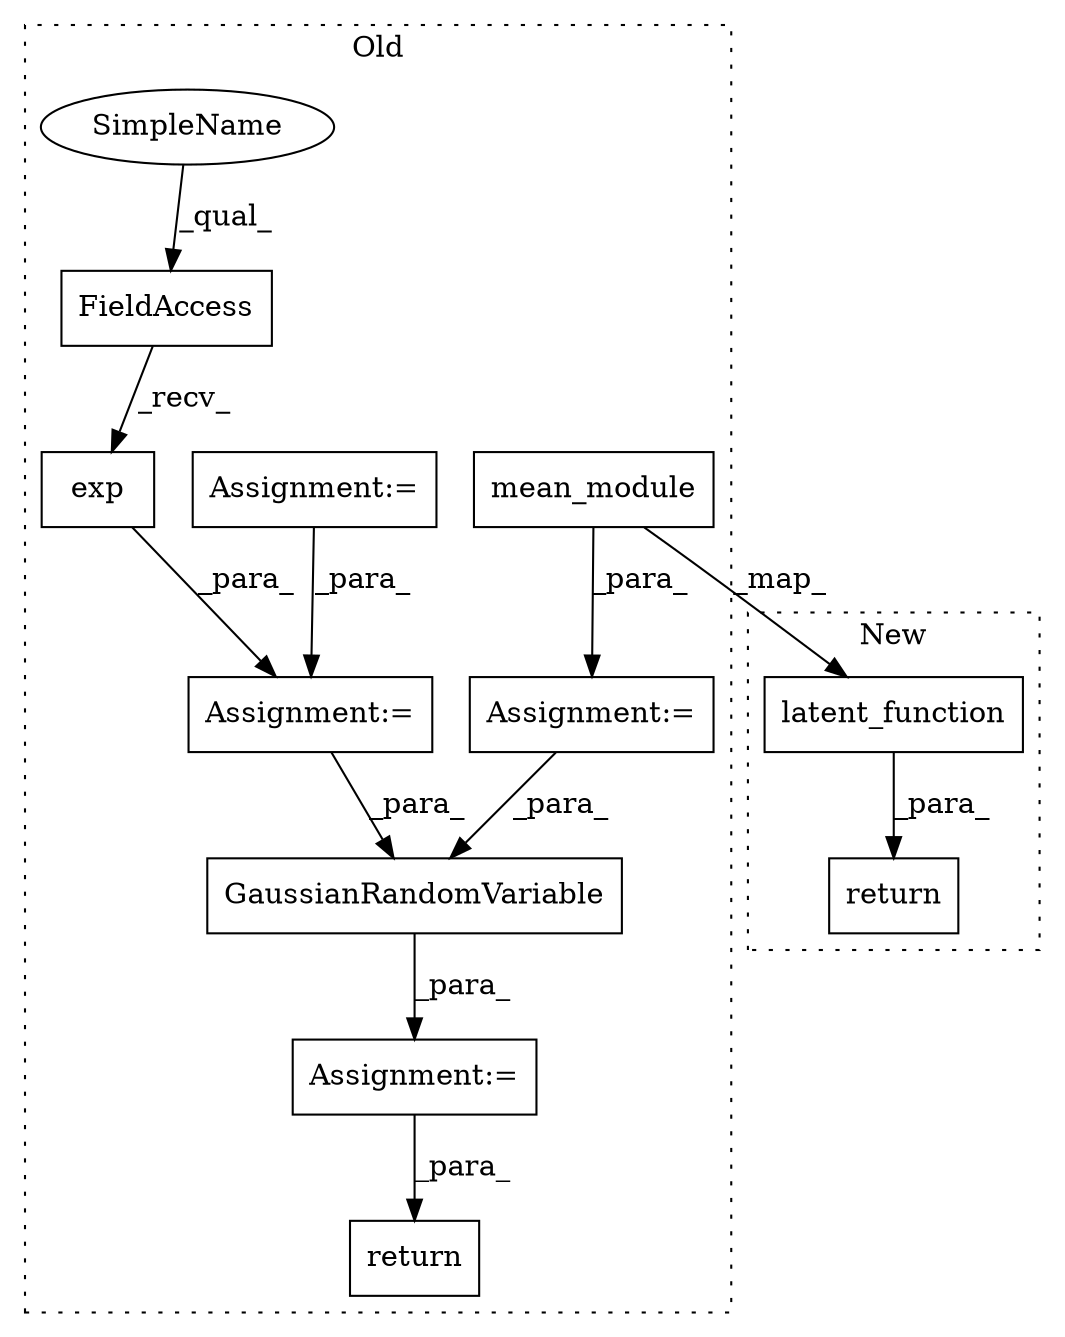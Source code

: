 digraph G {
subgraph cluster0 {
1 [label="GaussianRandomVariable" a="32" s="1398,1435" l="23,1" shape="box"];
3 [label="exp" a="32" s="1374" l="5" shape="box"];
4 [label="Assignment:=" a="7" s="1301" l="1" shape="box"];
5 [label="Assignment:=" a="7" s="1340" l="1" shape="box"];
6 [label="return" a="41" s="1442" l="7" shape="box"];
7 [label="FieldAccess" a="22" s="1353" l="20" shape="box"];
8 [label="mean_module" a="32" s="1274,1287" l="12,1" shape="box"];
10 [label="Assignment:=" a="7" s="1397" l="1" shape="box"];
11 [label="Assignment:=" a="7" s="1268" l="1" shape="box"];
12 [label="SimpleName" a="42" s="1353" l="4" shape="ellipse"];
label = "Old";
style="dotted";
}
subgraph cluster1 {
2 [label="return" a="41" s="1507" l="7" shape="box"];
9 [label="latent_function" a="32" s="1519,1536" l="16,1" shape="box"];
label = "New";
style="dotted";
}
1 -> 10 [label="_para_"];
3 -> 5 [label="_para_"];
4 -> 5 [label="_para_"];
5 -> 1 [label="_para_"];
7 -> 3 [label="_recv_"];
8 -> 11 [label="_para_"];
8 -> 9 [label="_map_"];
9 -> 2 [label="_para_"];
10 -> 6 [label="_para_"];
11 -> 1 [label="_para_"];
12 -> 7 [label="_qual_"];
}